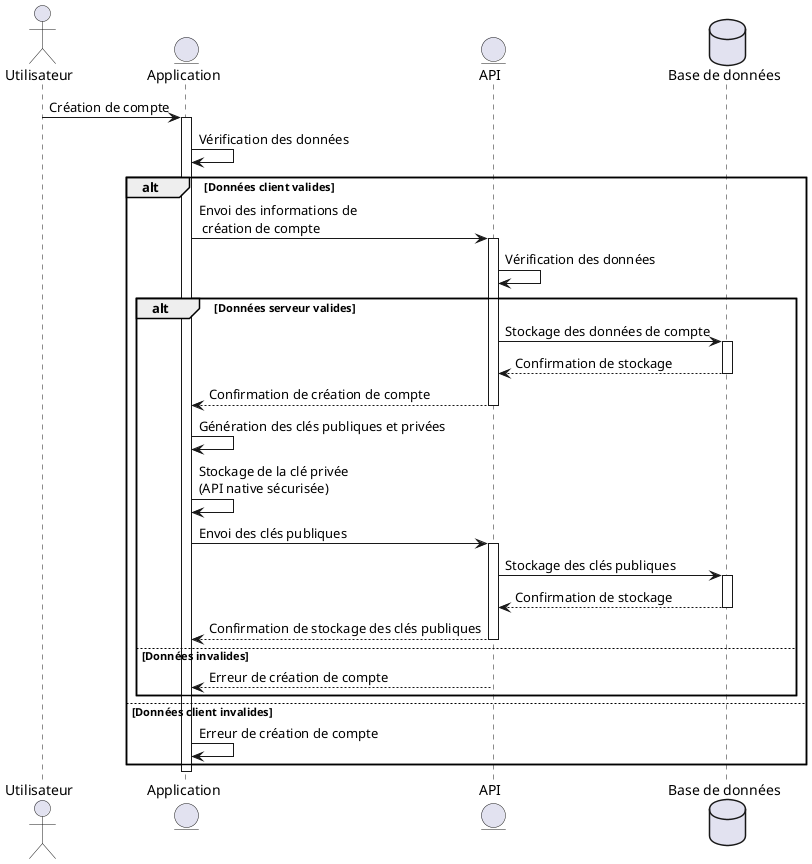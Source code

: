 @startuml login-sequence
actor Utilisateur as User
entity "Application" as Client
entity API
database "Base de données" as Database

User -> Client : Création de compte
activate Client
Client -> Client : Vérification des données

alt Données client valides
    Client -> API : Envoi des informations de\n création de compte
    activate API
    API -> API : Vérification des données
    
    alt Données serveur valides
        API -> Database : Stockage des données de compte
        activate Database
        Database --> API : Confirmation de stockage
        deactivate Database
        
        API --> Client : Confirmation de création de compte
        deactivate API
        
        Client -> Client : Génération des clés publiques et privées
        Client -> Client : Stockage de la clé privée\n(API native sécurisée)
        
        Client -> API : Envoi des clés publiques
        activate API
        API -> Database : Stockage des clés publiques
        activate Database
        Database --> API : Confirmation de stockage
        deactivate Database
        API --> Client : Confirmation de stockage des clés publiques
        deactivate API
    else Données invalides
        API --> Client : Erreur de création de compte
        deactivate API
    end
else Données client invalides
    Client -> Client : Erreur de création de compte
end
deactivate Client
@enduml
